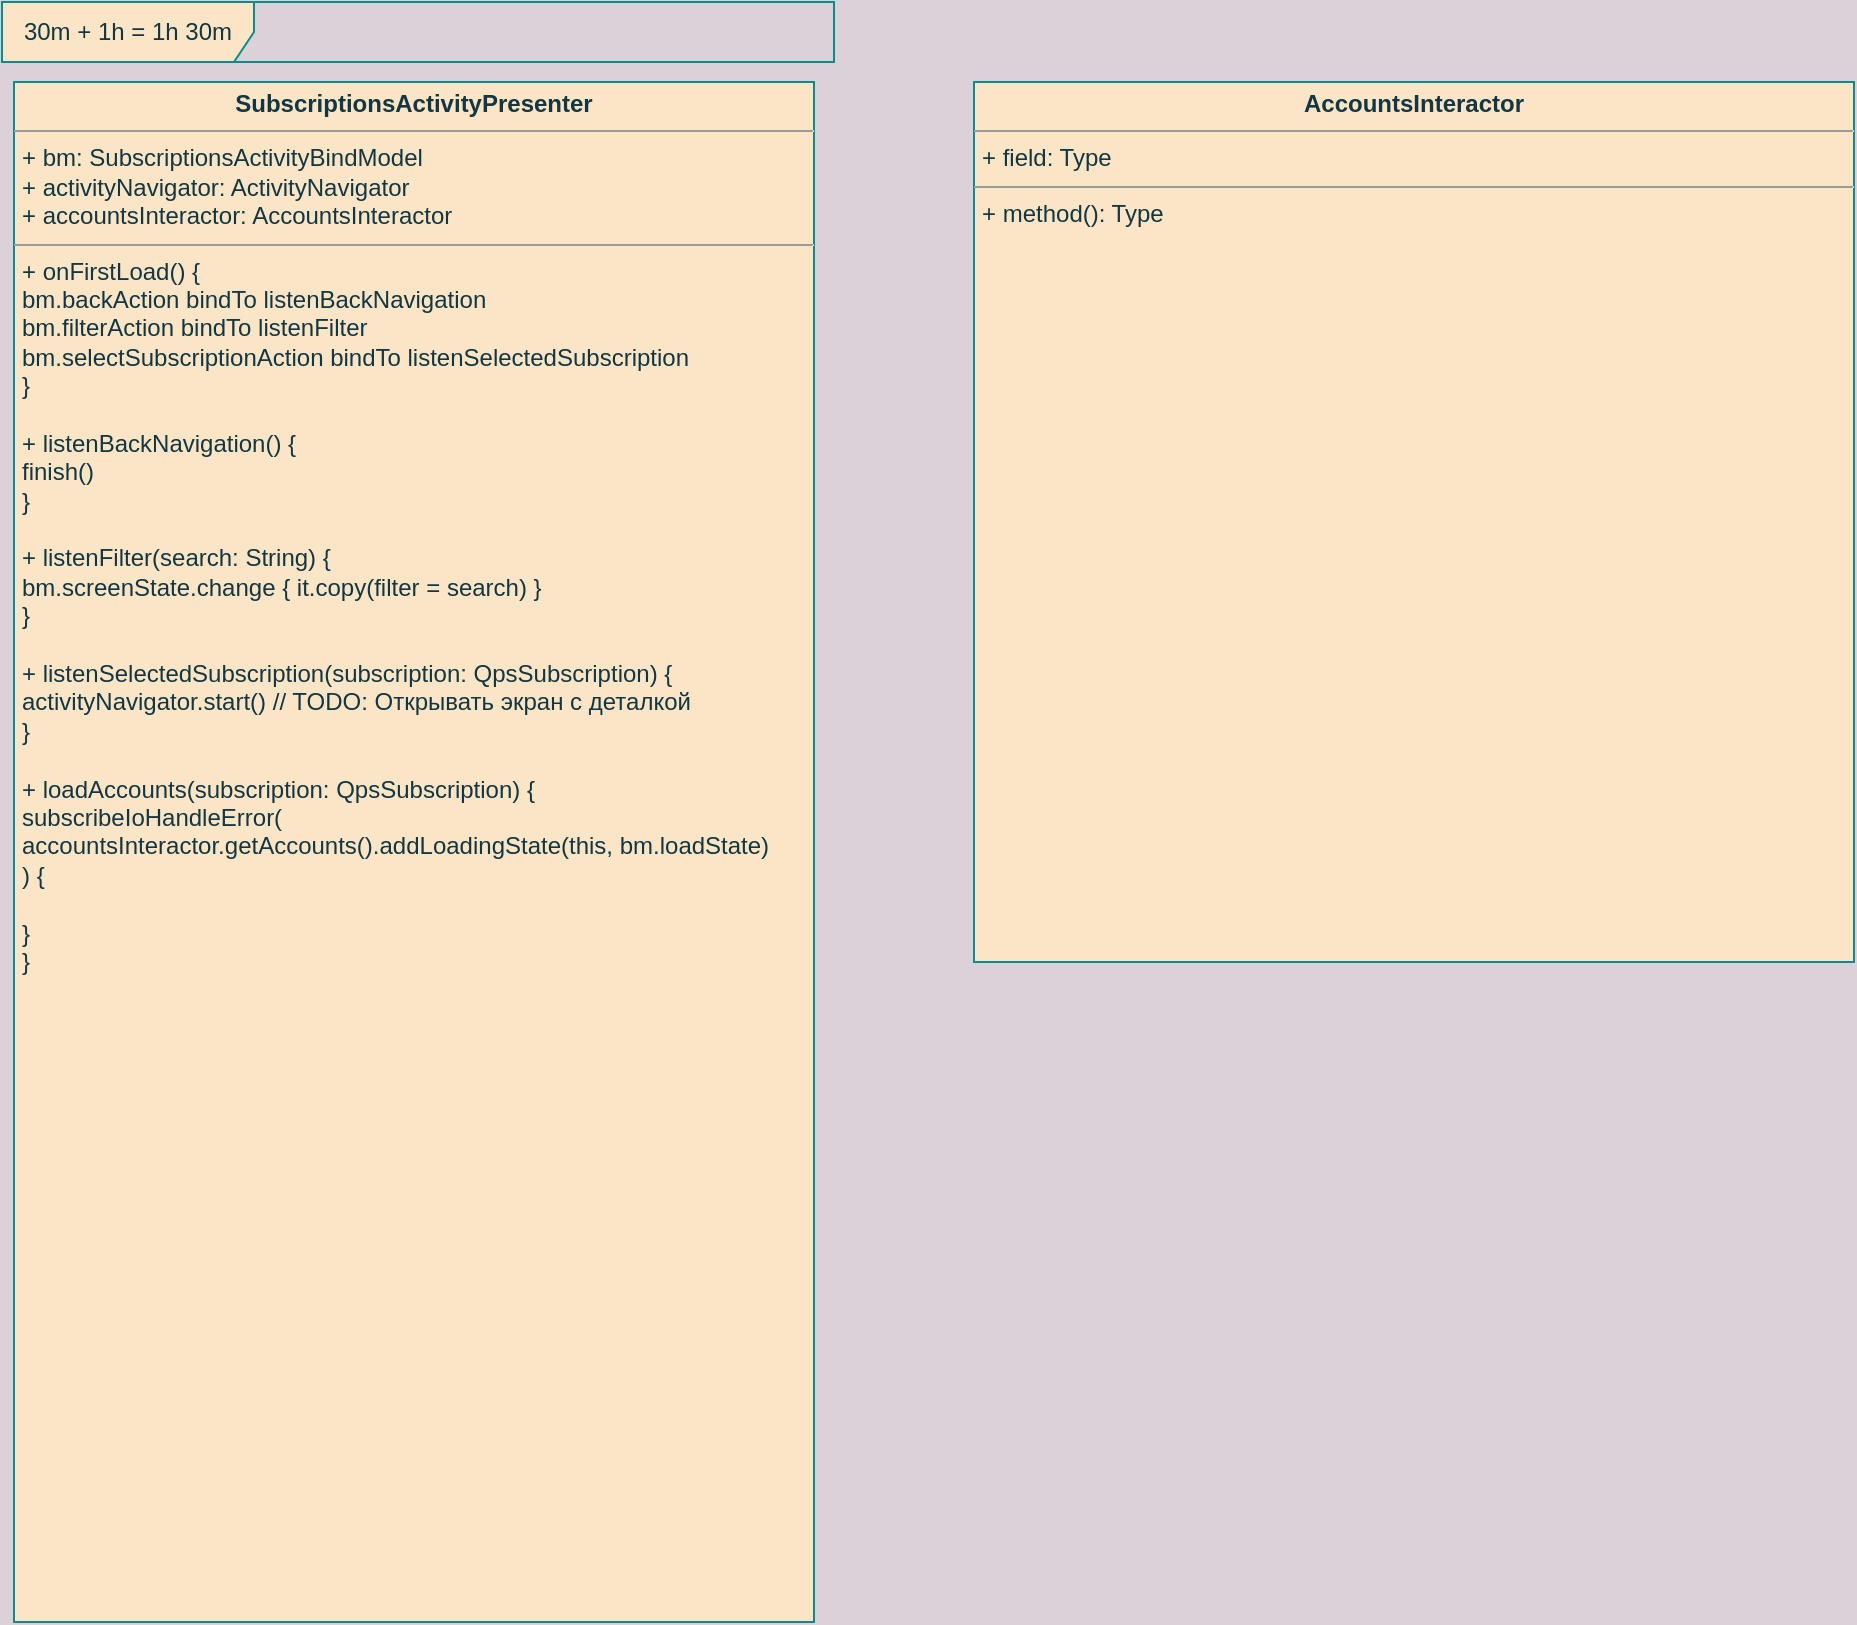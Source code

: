 <mxfile version="20.0.3" type="github">
  <diagram id="KnhzERyS-2ZBzNh-_FEv" name="Page-1">
    <mxGraphModel dx="757" dy="480" grid="1" gridSize="10" guides="1" tooltips="1" connect="1" arrows="1" fold="1" page="1" pageScale="1" pageWidth="827" pageHeight="1169" background="#DAD2D8" math="0" shadow="0">
      <root>
        <mxCell id="0" />
        <mxCell id="1" parent="0" />
        <mxCell id="Zr0ekGKhwLJfg-7IXhRg-1" value="&lt;p style=&quot;margin:0px;margin-top:4px;text-align:center;&quot;&gt;&lt;b&gt;SubscriptionsActivityPresenter&lt;/b&gt;&lt;/p&gt;&lt;hr size=&quot;1&quot;&gt;&lt;p style=&quot;margin:0px;margin-left:4px;&quot;&gt;+ bm: SubscriptionsActivityBindModel&lt;/p&gt;&lt;p style=&quot;margin:0px;margin-left:4px;&quot;&gt;+ activityNavigator: ActivityNavigator&lt;/p&gt;&lt;p style=&quot;margin:0px;margin-left:4px;&quot;&gt;+ accountsInteractor: AccountsInteractor&lt;br&gt;&lt;/p&gt;&lt;hr size=&quot;1&quot;&gt;&lt;p style=&quot;margin:0px;margin-left:4px;&quot;&gt;+ onFirstLoad() {&lt;/p&gt;&lt;p style=&quot;margin:0px;margin-left:4px;&quot;&gt;bm.backAction bindTo listenBackNavigation&lt;/p&gt;&lt;p style=&quot;margin:0px;margin-left:4px;&quot;&gt;bm.filterAction bindTo listenFilter&lt;/p&gt;&lt;p style=&quot;margin:0px;margin-left:4px;&quot;&gt;bm.selectSubscriptionAction bindTo listenSelectedSubscription&lt;/p&gt;&lt;p style=&quot;margin:0px;margin-left:4px;&quot;&gt;}&lt;/p&gt;&lt;p style=&quot;margin:0px;margin-left:4px;&quot;&gt;&lt;br&gt;&lt;/p&gt;&lt;p style=&quot;margin:0px;margin-left:4px;&quot;&gt;+ listenBackNavigation() {&lt;/p&gt;&lt;p style=&quot;margin:0px;margin-left:4px;&quot;&gt;finish()&lt;br&gt;&lt;/p&gt;&lt;p style=&quot;margin:0px;margin-left:4px;&quot;&gt;}&lt;/p&gt;&lt;p style=&quot;margin:0px;margin-left:4px;&quot;&gt;&lt;br&gt;&lt;/p&gt;&lt;p style=&quot;margin:0px;margin-left:4px;&quot;&gt;+ listenFilter(search: String) {&lt;/p&gt;&lt;p style=&quot;margin:0px;margin-left:4px;&quot;&gt;bm.screenState.change { it.copy(filter = search) }&lt;br&gt;&lt;/p&gt;&lt;p style=&quot;margin:0px;margin-left:4px;&quot;&gt;}&lt;/p&gt;&lt;p style=&quot;margin:0px;margin-left:4px;&quot;&gt;&lt;br&gt;&lt;/p&gt;&lt;p style=&quot;margin:0px;margin-left:4px;&quot;&gt;+ listenSelectedSubscription(subscription: QpsSubscription) {&lt;/p&gt;&lt;p style=&quot;margin:0px;margin-left:4px;&quot;&gt;activityNavigator.start() // TODO: Открывать экран с деталкой&lt;br&gt;&lt;/p&gt;&lt;p style=&quot;margin:0px;margin-left:4px;&quot;&gt;}&lt;/p&gt;&lt;p style=&quot;margin:0px;margin-left:4px;&quot;&gt;&lt;br&gt;&lt;/p&gt;&lt;p style=&quot;margin:0px;margin-left:4px;&quot;&gt;+ loadAccounts(subscription: QpsSubscription) {&lt;/p&gt;&lt;p style=&quot;margin:0px;margin-left:4px;&quot;&gt;subscribeIoHandleError(&lt;/p&gt;&lt;p style=&quot;margin:0px;margin-left:4px;&quot;&gt;accountsInteractor.getAccounts().addLoadingState(this, bm.loadState)&lt;br&gt;&lt;/p&gt;&lt;p style=&quot;margin:0px;margin-left:4px;&quot;&gt;) {&lt;/p&gt;&lt;p style=&quot;margin:0px;margin-left:4px;&quot;&gt;&lt;br&gt;&lt;/p&gt;&lt;p style=&quot;margin:0px;margin-left:4px;&quot;&gt;}&lt;br&gt;&lt;/p&gt;&lt;p style=&quot;margin:0px;margin-left:4px;&quot;&gt;}&lt;br&gt;&lt;/p&gt;" style="verticalAlign=top;align=left;overflow=fill;fontSize=12;fontFamily=Helvetica;html=1;rounded=0;sketch=0;fontColor=#143642;strokeColor=#0F8B8D;fillColor=#FAE5C7;" vertex="1" parent="1">
          <mxGeometry x="120" y="120" width="400" height="770" as="geometry" />
        </mxCell>
        <mxCell id="Zr0ekGKhwLJfg-7IXhRg-2" value="30m + 1h = 1h 30m" style="shape=umlFrame;whiteSpace=wrap;html=1;rounded=0;sketch=0;fontColor=#143642;strokeColor=#0F8B8D;fillColor=#FAE5C7;width=126;height=30;" vertex="1" parent="1">
          <mxGeometry x="114" y="80" width="416" height="30" as="geometry" />
        </mxCell>
        <mxCell id="Zr0ekGKhwLJfg-7IXhRg-3" value="&lt;p style=&quot;margin:0px;margin-top:4px;text-align:center;&quot;&gt;&lt;b&gt;AccountsInteractor&lt;/b&gt;&lt;/p&gt;&lt;hr size=&quot;1&quot;&gt;&lt;p style=&quot;margin:0px;margin-left:4px;&quot;&gt;+ field: Type&lt;/p&gt;&lt;hr size=&quot;1&quot;&gt;&lt;p style=&quot;margin:0px;margin-left:4px;&quot;&gt;+ method(): Type&lt;/p&gt;" style="verticalAlign=top;align=left;overflow=fill;fontSize=12;fontFamily=Helvetica;html=1;rounded=0;sketch=0;fontColor=#143642;strokeColor=#0F8B8D;fillColor=#FAE5C7;" vertex="1" parent="1">
          <mxGeometry x="600" y="120" width="440" height="440" as="geometry" />
        </mxCell>
      </root>
    </mxGraphModel>
  </diagram>
</mxfile>
